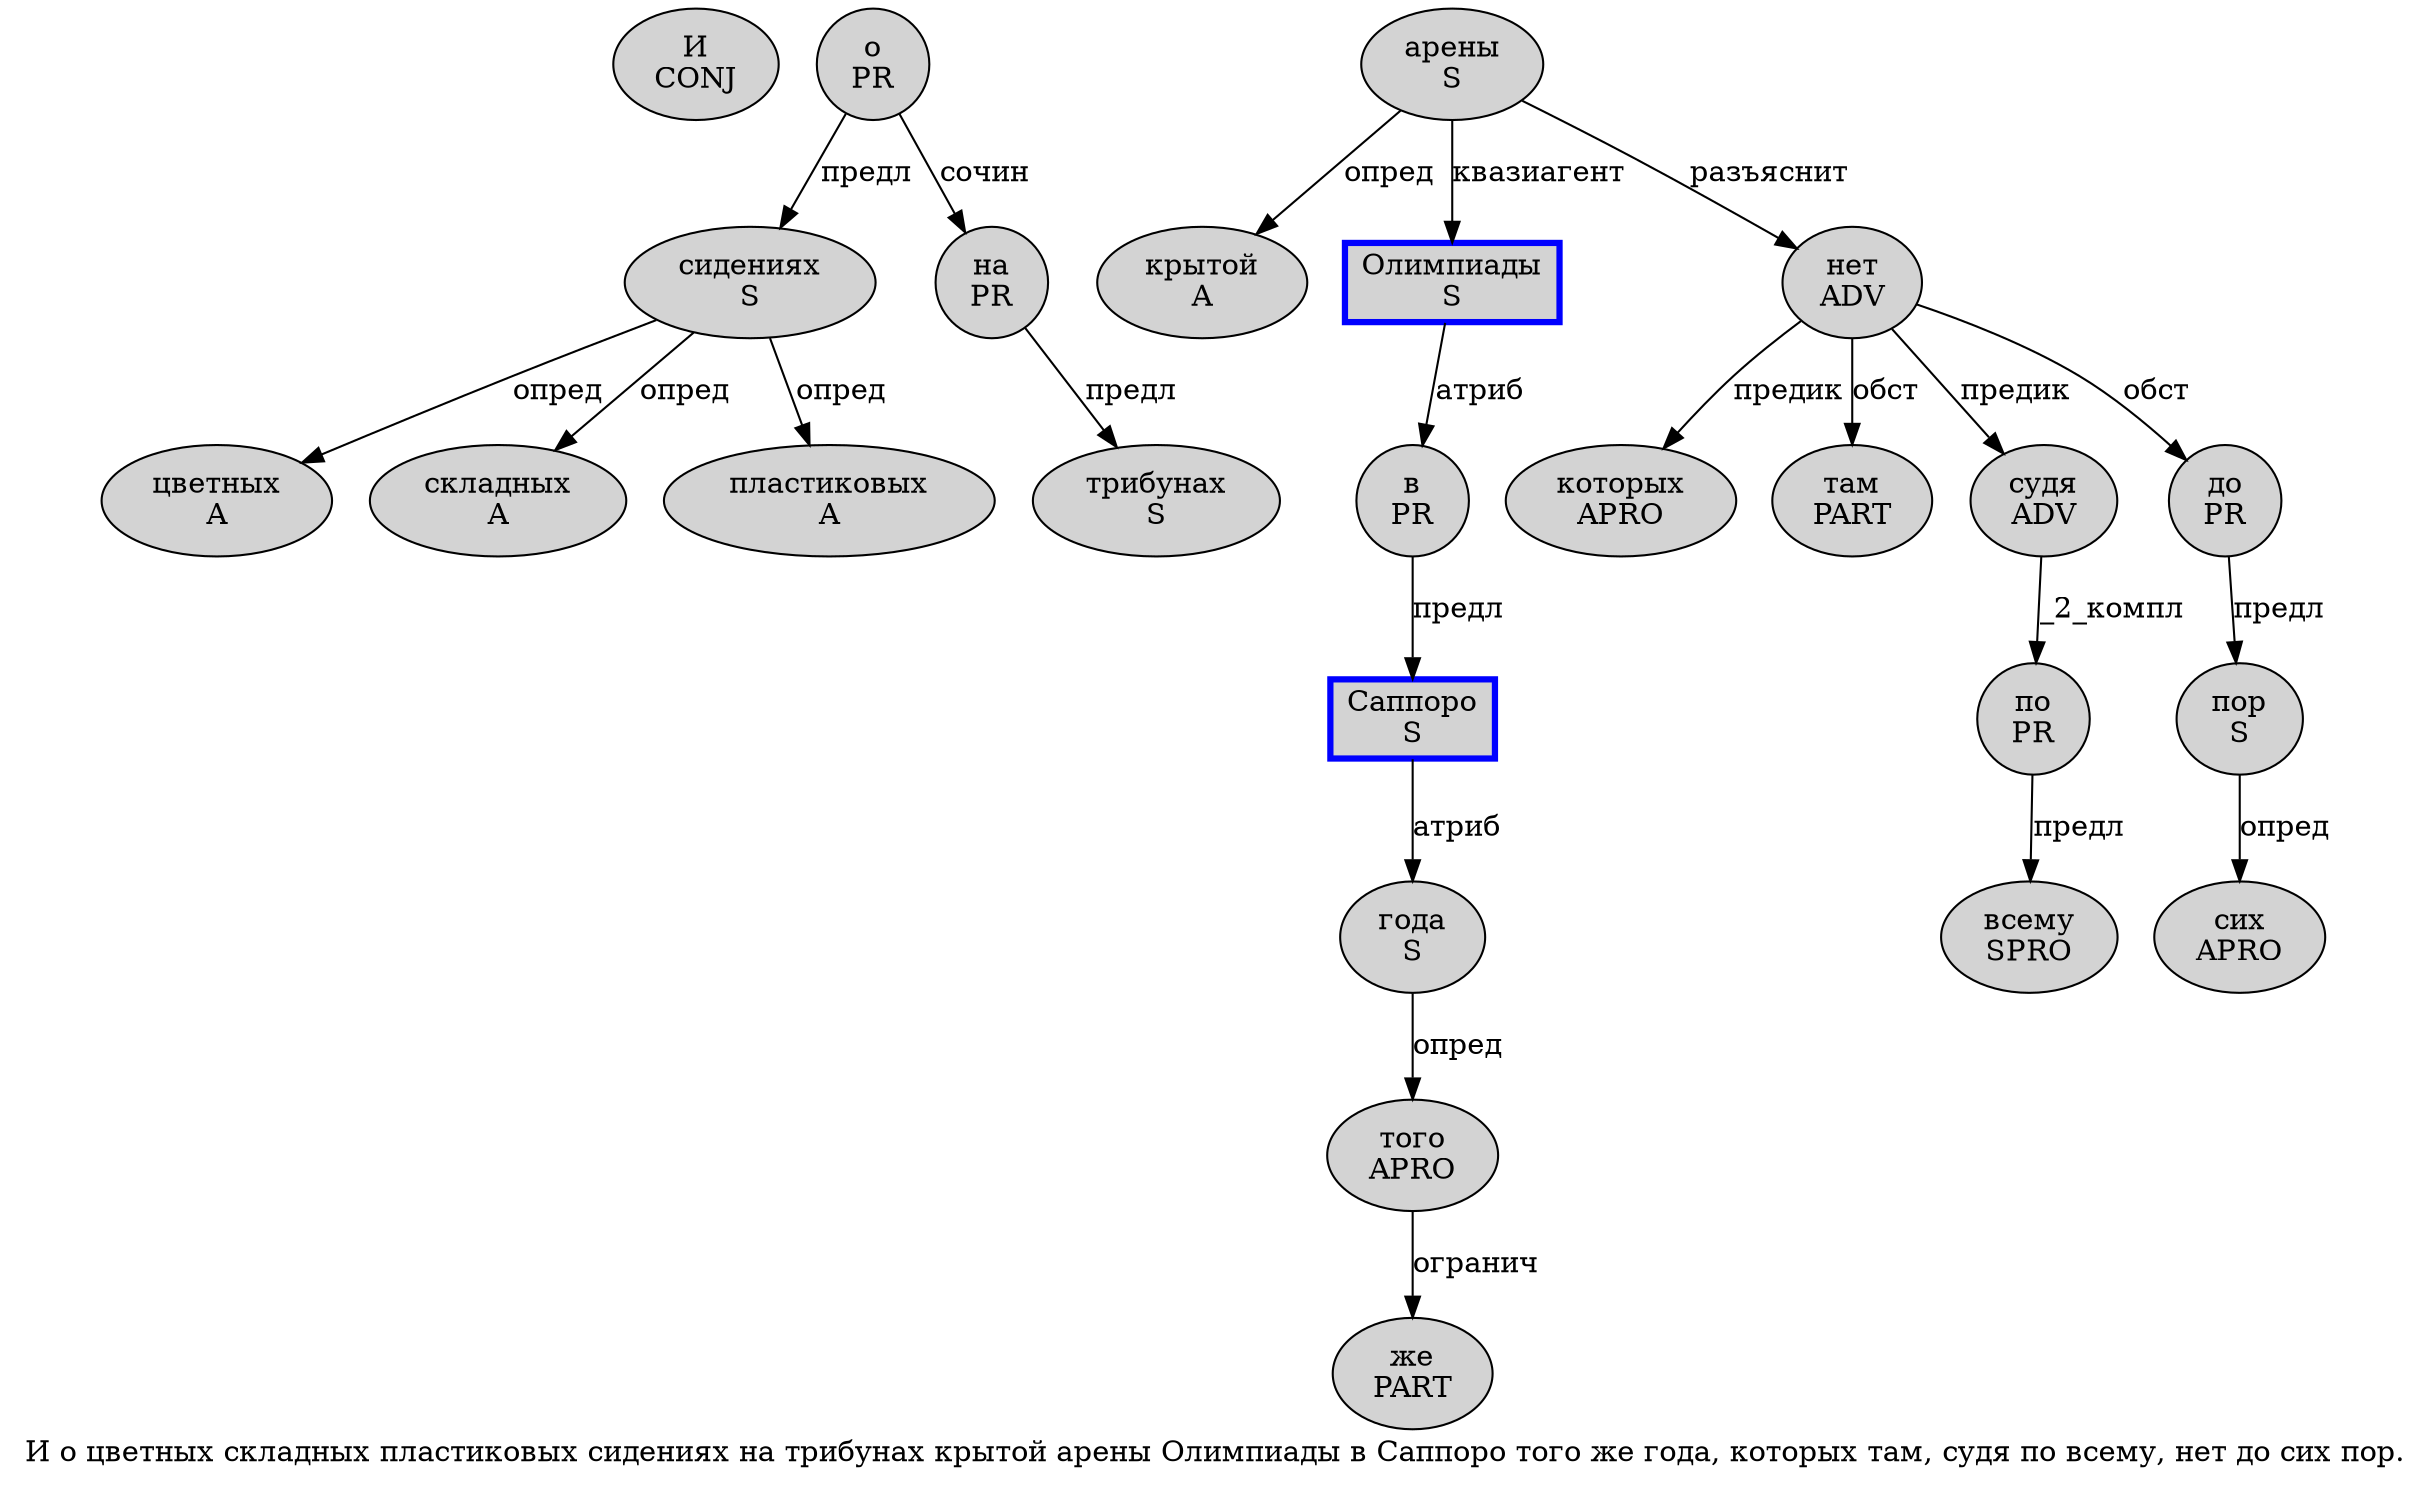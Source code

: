 digraph SENTENCE_3700 {
	graph [label="И о цветных складных пластиковых сидениях на трибунах крытой арены Олимпиады в Саппоро того же года, которых там, судя по всему, нет до сих пор."]
	node [style=filled]
		0 [label="И
CONJ" color="" fillcolor=lightgray penwidth=1 shape=ellipse]
		1 [label="о
PR" color="" fillcolor=lightgray penwidth=1 shape=ellipse]
		2 [label="цветных
A" color="" fillcolor=lightgray penwidth=1 shape=ellipse]
		3 [label="складных
A" color="" fillcolor=lightgray penwidth=1 shape=ellipse]
		4 [label="пластиковых
A" color="" fillcolor=lightgray penwidth=1 shape=ellipse]
		5 [label="сидениях
S" color="" fillcolor=lightgray penwidth=1 shape=ellipse]
		6 [label="на
PR" color="" fillcolor=lightgray penwidth=1 shape=ellipse]
		7 [label="трибунах
S" color="" fillcolor=lightgray penwidth=1 shape=ellipse]
		8 [label="крытой
A" color="" fillcolor=lightgray penwidth=1 shape=ellipse]
		9 [label="арены
S" color="" fillcolor=lightgray penwidth=1 shape=ellipse]
		10 [label="Олимпиады
S" color=blue fillcolor=lightgray penwidth=3 shape=box]
		11 [label="в
PR" color="" fillcolor=lightgray penwidth=1 shape=ellipse]
		12 [label="Саппоро
S" color=blue fillcolor=lightgray penwidth=3 shape=box]
		13 [label="того
APRO" color="" fillcolor=lightgray penwidth=1 shape=ellipse]
		14 [label="же
PART" color="" fillcolor=lightgray penwidth=1 shape=ellipse]
		15 [label="года
S" color="" fillcolor=lightgray penwidth=1 shape=ellipse]
		17 [label="которых
APRO" color="" fillcolor=lightgray penwidth=1 shape=ellipse]
		18 [label="там
PART" color="" fillcolor=lightgray penwidth=1 shape=ellipse]
		20 [label="судя
ADV" color="" fillcolor=lightgray penwidth=1 shape=ellipse]
		21 [label="по
PR" color="" fillcolor=lightgray penwidth=1 shape=ellipse]
		22 [label="всему
SPRO" color="" fillcolor=lightgray penwidth=1 shape=ellipse]
		24 [label="нет
ADV" color="" fillcolor=lightgray penwidth=1 shape=ellipse]
		25 [label="до
PR" color="" fillcolor=lightgray penwidth=1 shape=ellipse]
		26 [label="сих
APRO" color="" fillcolor=lightgray penwidth=1 shape=ellipse]
		27 [label="пор
S" color="" fillcolor=lightgray penwidth=1 shape=ellipse]
			20 -> 21 [label="_2_компл"]
			15 -> 13 [label="опред"]
			13 -> 14 [label="огранич"]
			21 -> 22 [label="предл"]
			24 -> 17 [label="предик"]
			24 -> 18 [label="обст"]
			24 -> 20 [label="предик"]
			24 -> 25 [label="обст"]
			12 -> 15 [label="атриб"]
			25 -> 27 [label="предл"]
			5 -> 2 [label="опред"]
			5 -> 3 [label="опред"]
			5 -> 4 [label="опред"]
			11 -> 12 [label="предл"]
			10 -> 11 [label="атриб"]
			9 -> 8 [label="опред"]
			9 -> 10 [label="квазиагент"]
			9 -> 24 [label="разъяснит"]
			27 -> 26 [label="опред"]
			1 -> 5 [label="предл"]
			1 -> 6 [label="сочин"]
			6 -> 7 [label="предл"]
}